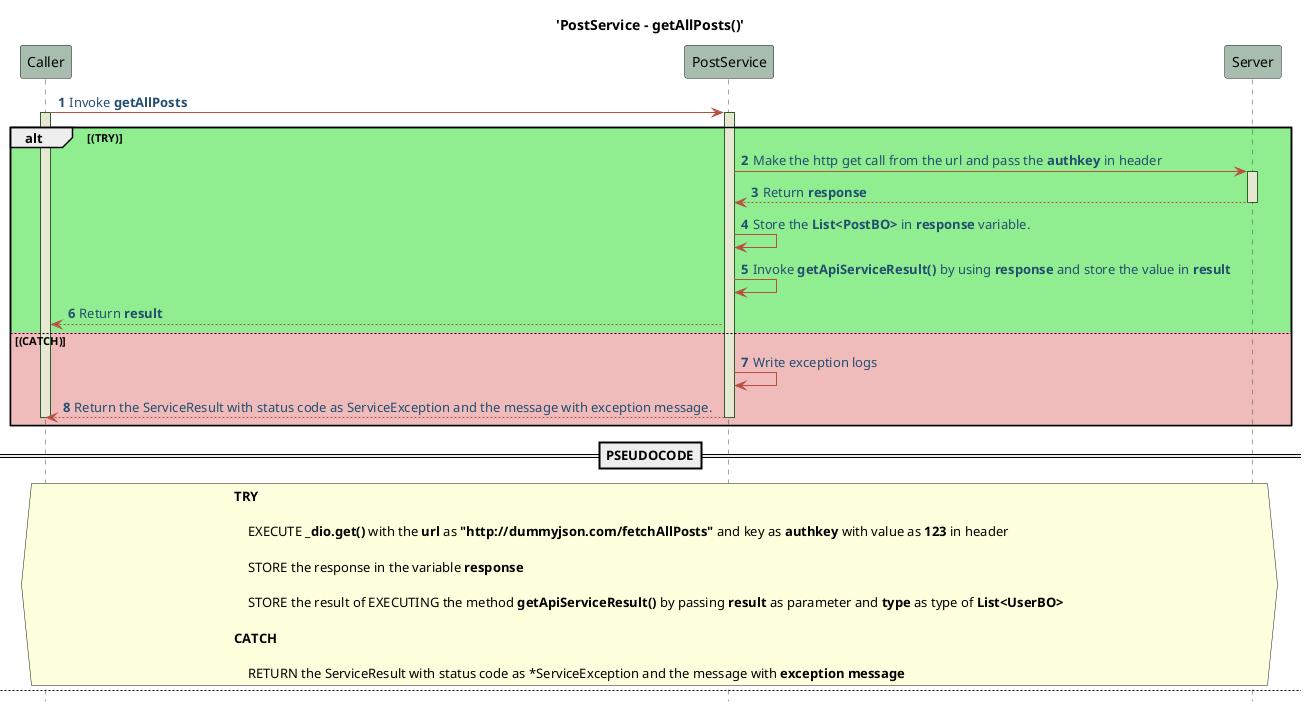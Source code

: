 @startuml PostService-Sequence-Pseudo
!define POSITIVERESPONSE 90EE90
!define NEGATIVEERESPONSE EFBBBB
!define NUETRALRESPONSE F2DC79

skinparam sequence{
    ParticipantBackgroundColor #A7BEAE
    LifeLineBackgroundColor #E7E8D1
    LifeLineBorderColor #2C5F2D
    ActorBackgroundColor #FC766AFF
    ActorBorderColor #FC766AFF
    ArrowColor #B85042
    ArrowFontColor #234E70
}

title 'PostService - getAllPosts()'
autonumber 1
hide footbox
Caller -> PostService: Invoke **getAllPosts**
alt #POSITIVERESPONSE (TRY)
activate Caller
activate PostService
PostService -> Server: Make the http get call from the url and pass the **authkey** in header
activate Server 
Server --> PostService: Return **response**
deactivate Server
PostService -> PostService: Store the **List<PostBO>** in **response** variable.
PostService -> PostService: Invoke **getApiServiceResult()** by using **response** and store the value in **result**
PostService --> Caller: Return **result**
else #NEGATIVEERESPONSE (CATCH)
PostService -> PostService: Write exception logs
PostService --> Caller: Return the ServiceResult with status code as ServiceException and the message with exception message.
deactivate PostService
deactivate Caller
end

==PSEUDOCODE==
hnote across
**TRY**

    EXECUTE **_dio.get()** with the **url** as **"http://dummyjson.com/fetchAllPosts"** and key as **authkey** with value as **123** in header

    STORE the response in the variable **response**

    STORE the result of EXECUTING the method **getApiServiceResult()** by passing **result** as parameter and **type** as type of **List<UserBO>**

**CATCH**

    RETURN the ServiceResult with status code as *ServiceException and the message with **exception message**
endnote

newpage 'PostService - createNewPost(postBO:PostBO)'
autonumber 1
Hide footbox
Caller -> PostService: Invokes **createNewPost(postBO:PostBO)**
alt #POSITIVERESPONSE try
activate Caller
activate PostService
PostService -> Server: Make the http post call from the url and pass the **authkey** in header
activate Server 
Server --> PostService: Returns response
deactivate Server
PostService -> PostService: Store the response in **response** variable.
PostService -> PostService: invoke **getApiServiceResult()** by using **response** and store the value in **result**
PostService --> Caller: Return **result**
else #efbbbb Catch 
PostService -> PostService: Write exception logs
PostService --> Caller:  Return ServiceResult and assign the statuscode **SystemException** and message as **exception**.
deactivate Caller
deactivate PostService
end

==PSEUDOCODE==
hnote across
**TRY**

    EXECUTE **_dio.post()** with the **url** as **"http://dummyjson.com/createNewPost"** and key as **authkey** with value as **123** in header

    STORE the response in the variable **response**

    STORE the result of EXECUTING the method **getApiServiceResult()** by passing **result** as parameter and **type** as type of **bool**

**CATCH**

    RETURN the ServiceResult with status code as *ServiceException and the message with **exception message**

endnote

@enduml
